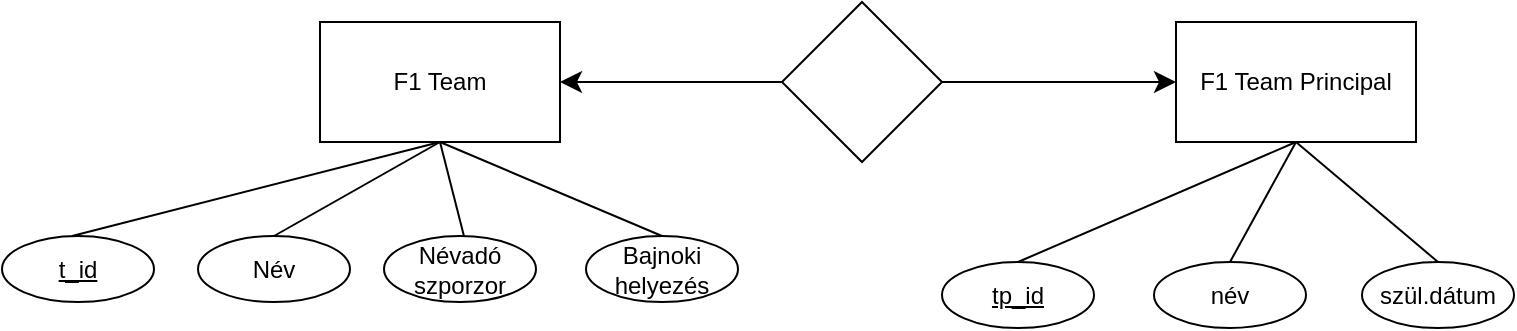 <mxfile version="24.7.17">
  <diagram name="1 oldal" id="oMV9FMmd2UfeShWpu5Y4">
    <mxGraphModel dx="1834" dy="830" grid="0" gridSize="10" guides="1" tooltips="1" connect="1" arrows="1" fold="1" page="0" pageScale="1" pageWidth="827" pageHeight="1169" math="0" shadow="0">
      <root>
        <mxCell id="0" />
        <mxCell id="1" parent="0" />
        <mxCell id="G1jgZsCkbHhntPcPSEm7-1" value="F1 Team" style="rounded=0;whiteSpace=wrap;html=1;" vertex="1" parent="1">
          <mxGeometry x="-69" y="140" width="120" height="60" as="geometry" />
        </mxCell>
        <mxCell id="G1jgZsCkbHhntPcPSEm7-2" value="F1 Team Principal" style="rounded=0;whiteSpace=wrap;html=1;" vertex="1" parent="1">
          <mxGeometry x="359" y="140" width="120" height="60" as="geometry" />
        </mxCell>
        <mxCell id="G1jgZsCkbHhntPcPSEm7-3" value="" style="rhombus;whiteSpace=wrap;html=1;" vertex="1" parent="1">
          <mxGeometry x="162" y="130" width="80" height="80" as="geometry" />
        </mxCell>
        <mxCell id="G1jgZsCkbHhntPcPSEm7-4" value="" style="endArrow=classic;html=1;rounded=0;fontSize=12;startSize=8;endSize=8;curved=1;exitX=0;exitY=0.5;exitDx=0;exitDy=0;entryX=1;entryY=0.5;entryDx=0;entryDy=0;" edge="1" parent="1" source="G1jgZsCkbHhntPcPSEm7-3" target="G1jgZsCkbHhntPcPSEm7-1">
          <mxGeometry width="50" height="50" relative="1" as="geometry">
            <mxPoint x="189" y="225" as="sourcePoint" />
            <mxPoint x="239" y="175" as="targetPoint" />
          </mxGeometry>
        </mxCell>
        <mxCell id="G1jgZsCkbHhntPcPSEm7-6" value="" style="endArrow=classic;html=1;rounded=0;fontSize=12;startSize=8;endSize=8;curved=1;entryX=0;entryY=0.5;entryDx=0;entryDy=0;exitX=1;exitY=0.5;exitDx=0;exitDy=0;" edge="1" parent="1" source="G1jgZsCkbHhntPcPSEm7-3" target="G1jgZsCkbHhntPcPSEm7-2">
          <mxGeometry width="50" height="50" relative="1" as="geometry">
            <mxPoint x="189" y="225" as="sourcePoint" />
            <mxPoint x="239" y="175" as="targetPoint" />
          </mxGeometry>
        </mxCell>
        <mxCell id="G1jgZsCkbHhntPcPSEm7-7" value="név" style="ellipse;whiteSpace=wrap;html=1;" vertex="1" parent="1">
          <mxGeometry x="348" y="260" width="76" height="33" as="geometry" />
        </mxCell>
        <mxCell id="G1jgZsCkbHhntPcPSEm7-8" value="&lt;u&gt;tp_id&lt;/u&gt;" style="ellipse;whiteSpace=wrap;html=1;" vertex="1" parent="1">
          <mxGeometry x="242" y="260" width="76" height="33" as="geometry" />
        </mxCell>
        <mxCell id="G1jgZsCkbHhntPcPSEm7-10" value="szül.dátum" style="ellipse;whiteSpace=wrap;html=1;" vertex="1" parent="1">
          <mxGeometry x="452" y="260" width="76" height="33" as="geometry" />
        </mxCell>
        <mxCell id="G1jgZsCkbHhntPcPSEm7-11" value="Bajnoki helyezés" style="ellipse;whiteSpace=wrap;html=1;" vertex="1" parent="1">
          <mxGeometry x="64" y="247" width="76" height="33" as="geometry" />
        </mxCell>
        <mxCell id="G1jgZsCkbHhntPcPSEm7-12" value="Névadó szporzor" style="ellipse;whiteSpace=wrap;html=1;" vertex="1" parent="1">
          <mxGeometry x="-37" y="247" width="76" height="33" as="geometry" />
        </mxCell>
        <mxCell id="G1jgZsCkbHhntPcPSEm7-13" value="Név" style="ellipse;whiteSpace=wrap;html=1;" vertex="1" parent="1">
          <mxGeometry x="-130" y="247" width="76" height="33" as="geometry" />
        </mxCell>
        <mxCell id="G1jgZsCkbHhntPcPSEm7-14" style="edgeStyle=none;curved=1;rounded=0;orthogonalLoop=1;jettySize=auto;html=1;exitX=1;exitY=1;exitDx=0;exitDy=0;fontSize=12;startSize=8;endSize=8;" edge="1" parent="1" source="G1jgZsCkbHhntPcPSEm7-13" target="G1jgZsCkbHhntPcPSEm7-13">
          <mxGeometry relative="1" as="geometry" />
        </mxCell>
        <mxCell id="G1jgZsCkbHhntPcPSEm7-15" value="" style="endArrow=none;html=1;rounded=0;fontSize=12;startSize=8;endSize=8;curved=1;exitX=0.5;exitY=0;exitDx=0;exitDy=0;entryX=0.5;entryY=1;entryDx=0;entryDy=0;" edge="1" parent="1" source="G1jgZsCkbHhntPcPSEm7-13" target="G1jgZsCkbHhntPcPSEm7-1">
          <mxGeometry width="50" height="50" relative="1" as="geometry">
            <mxPoint x="189" y="225" as="sourcePoint" />
            <mxPoint x="239" y="175" as="targetPoint" />
          </mxGeometry>
        </mxCell>
        <mxCell id="G1jgZsCkbHhntPcPSEm7-16" value="" style="endArrow=none;html=1;rounded=0;fontSize=12;startSize=8;endSize=8;curved=1;exitX=0.526;exitY=0;exitDx=0;exitDy=0;exitPerimeter=0;entryX=0.5;entryY=1;entryDx=0;entryDy=0;" edge="1" parent="1" source="G1jgZsCkbHhntPcPSEm7-12" target="G1jgZsCkbHhntPcPSEm7-1">
          <mxGeometry width="50" height="50" relative="1" as="geometry">
            <mxPoint x="189" y="225" as="sourcePoint" />
            <mxPoint x="239" y="175" as="targetPoint" />
          </mxGeometry>
        </mxCell>
        <mxCell id="G1jgZsCkbHhntPcPSEm7-17" value="" style="endArrow=none;html=1;rounded=0;fontSize=12;startSize=8;endSize=8;curved=1;exitX=0.5;exitY=0;exitDx=0;exitDy=0;entryX=0.5;entryY=1;entryDx=0;entryDy=0;" edge="1" parent="1" source="G1jgZsCkbHhntPcPSEm7-11" target="G1jgZsCkbHhntPcPSEm7-1">
          <mxGeometry width="50" height="50" relative="1" as="geometry">
            <mxPoint x="189" y="225" as="sourcePoint" />
            <mxPoint x="239" y="175" as="targetPoint" />
          </mxGeometry>
        </mxCell>
        <mxCell id="G1jgZsCkbHhntPcPSEm7-18" value="" style="endArrow=none;html=1;rounded=0;fontSize=12;startSize=8;endSize=8;curved=1;exitX=0.5;exitY=0;exitDx=0;exitDy=0;entryX=0.5;entryY=1;entryDx=0;entryDy=0;" edge="1" parent="1" source="G1jgZsCkbHhntPcPSEm7-8" target="G1jgZsCkbHhntPcPSEm7-2">
          <mxGeometry width="50" height="50" relative="1" as="geometry">
            <mxPoint x="189" y="225" as="sourcePoint" />
            <mxPoint x="239" y="175" as="targetPoint" />
          </mxGeometry>
        </mxCell>
        <mxCell id="G1jgZsCkbHhntPcPSEm7-19" value="" style="endArrow=none;html=1;rounded=0;fontSize=12;startSize=8;endSize=8;curved=1;exitX=0.5;exitY=0;exitDx=0;exitDy=0;entryX=0.5;entryY=1;entryDx=0;entryDy=0;" edge="1" parent="1" source="G1jgZsCkbHhntPcPSEm7-7" target="G1jgZsCkbHhntPcPSEm7-2">
          <mxGeometry width="50" height="50" relative="1" as="geometry">
            <mxPoint x="189" y="225" as="sourcePoint" />
            <mxPoint x="239" y="175" as="targetPoint" />
          </mxGeometry>
        </mxCell>
        <mxCell id="G1jgZsCkbHhntPcPSEm7-20" value="" style="endArrow=none;html=1;rounded=0;fontSize=12;startSize=8;endSize=8;curved=1;exitX=0.5;exitY=0;exitDx=0;exitDy=0;entryX=0.5;entryY=1;entryDx=0;entryDy=0;" edge="1" parent="1" source="G1jgZsCkbHhntPcPSEm7-10" target="G1jgZsCkbHhntPcPSEm7-2">
          <mxGeometry width="50" height="50" relative="1" as="geometry">
            <mxPoint x="189" y="225" as="sourcePoint" />
            <mxPoint x="239" y="175" as="targetPoint" />
          </mxGeometry>
        </mxCell>
        <mxCell id="G1jgZsCkbHhntPcPSEm7-21" value="&lt;u&gt;t_id&lt;/u&gt;" style="ellipse;whiteSpace=wrap;html=1;" vertex="1" parent="1">
          <mxGeometry x="-228" y="247" width="76" height="33" as="geometry" />
        </mxCell>
        <mxCell id="G1jgZsCkbHhntPcPSEm7-22" value="" style="endArrow=none;html=1;rounded=0;fontSize=12;startSize=8;endSize=8;curved=1;exitX=0.461;exitY=0;exitDx=0;exitDy=0;exitPerimeter=0;entryX=0.5;entryY=1;entryDx=0;entryDy=0;" edge="1" parent="1" source="G1jgZsCkbHhntPcPSEm7-21" target="G1jgZsCkbHhntPcPSEm7-1">
          <mxGeometry width="50" height="50" relative="1" as="geometry">
            <mxPoint x="54" y="225" as="sourcePoint" />
            <mxPoint x="-52" y="217" as="targetPoint" />
          </mxGeometry>
        </mxCell>
      </root>
    </mxGraphModel>
  </diagram>
</mxfile>
